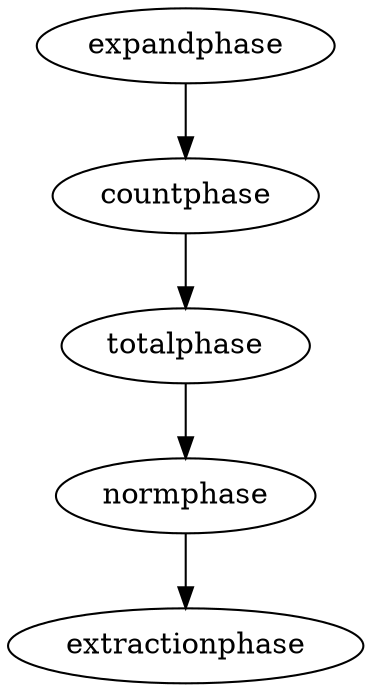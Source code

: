 digraph {
	expandphase -> countphase
	countphase -> totalphase
	totalphase -> normphase
	normphase -> extractionphase
}